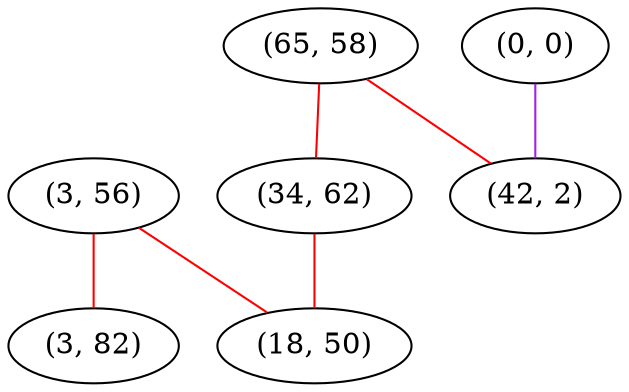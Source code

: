 graph "" {
"(3, 56)";
"(0, 0)";
"(65, 58)";
"(34, 62)";
"(3, 82)";
"(18, 50)";
"(42, 2)";
"(3, 56)" -- "(3, 82)"  [color=red, key=0, weight=1];
"(3, 56)" -- "(18, 50)"  [color=red, key=0, weight=1];
"(0, 0)" -- "(42, 2)"  [color=purple, key=0, weight=4];
"(65, 58)" -- "(34, 62)"  [color=red, key=0, weight=1];
"(65, 58)" -- "(42, 2)"  [color=red, key=0, weight=1];
"(34, 62)" -- "(18, 50)"  [color=red, key=0, weight=1];
}

